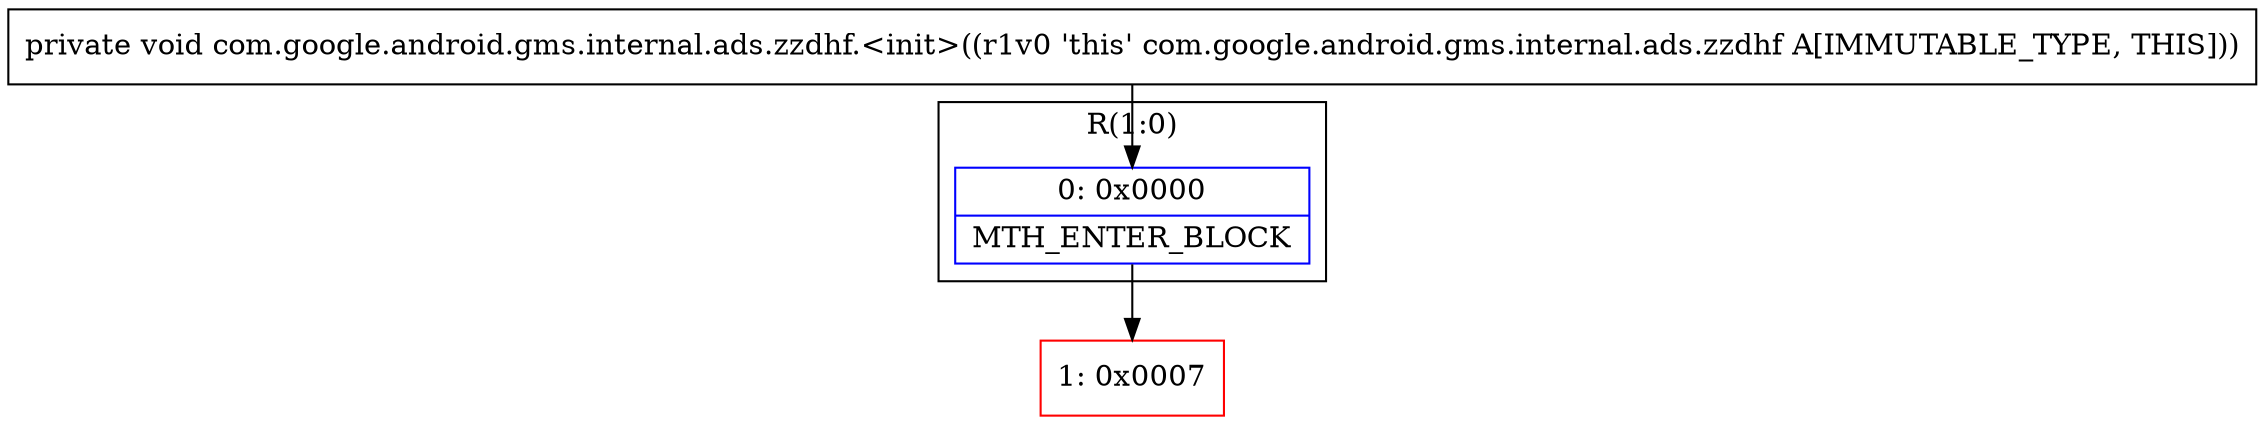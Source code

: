 digraph "CFG forcom.google.android.gms.internal.ads.zzdhf.\<init\>()V" {
subgraph cluster_Region_691172896 {
label = "R(1:0)";
node [shape=record,color=blue];
Node_0 [shape=record,label="{0\:\ 0x0000|MTH_ENTER_BLOCK\l}"];
}
Node_1 [shape=record,color=red,label="{1\:\ 0x0007}"];
MethodNode[shape=record,label="{private void com.google.android.gms.internal.ads.zzdhf.\<init\>((r1v0 'this' com.google.android.gms.internal.ads.zzdhf A[IMMUTABLE_TYPE, THIS])) }"];
MethodNode -> Node_0;
Node_0 -> Node_1;
}


